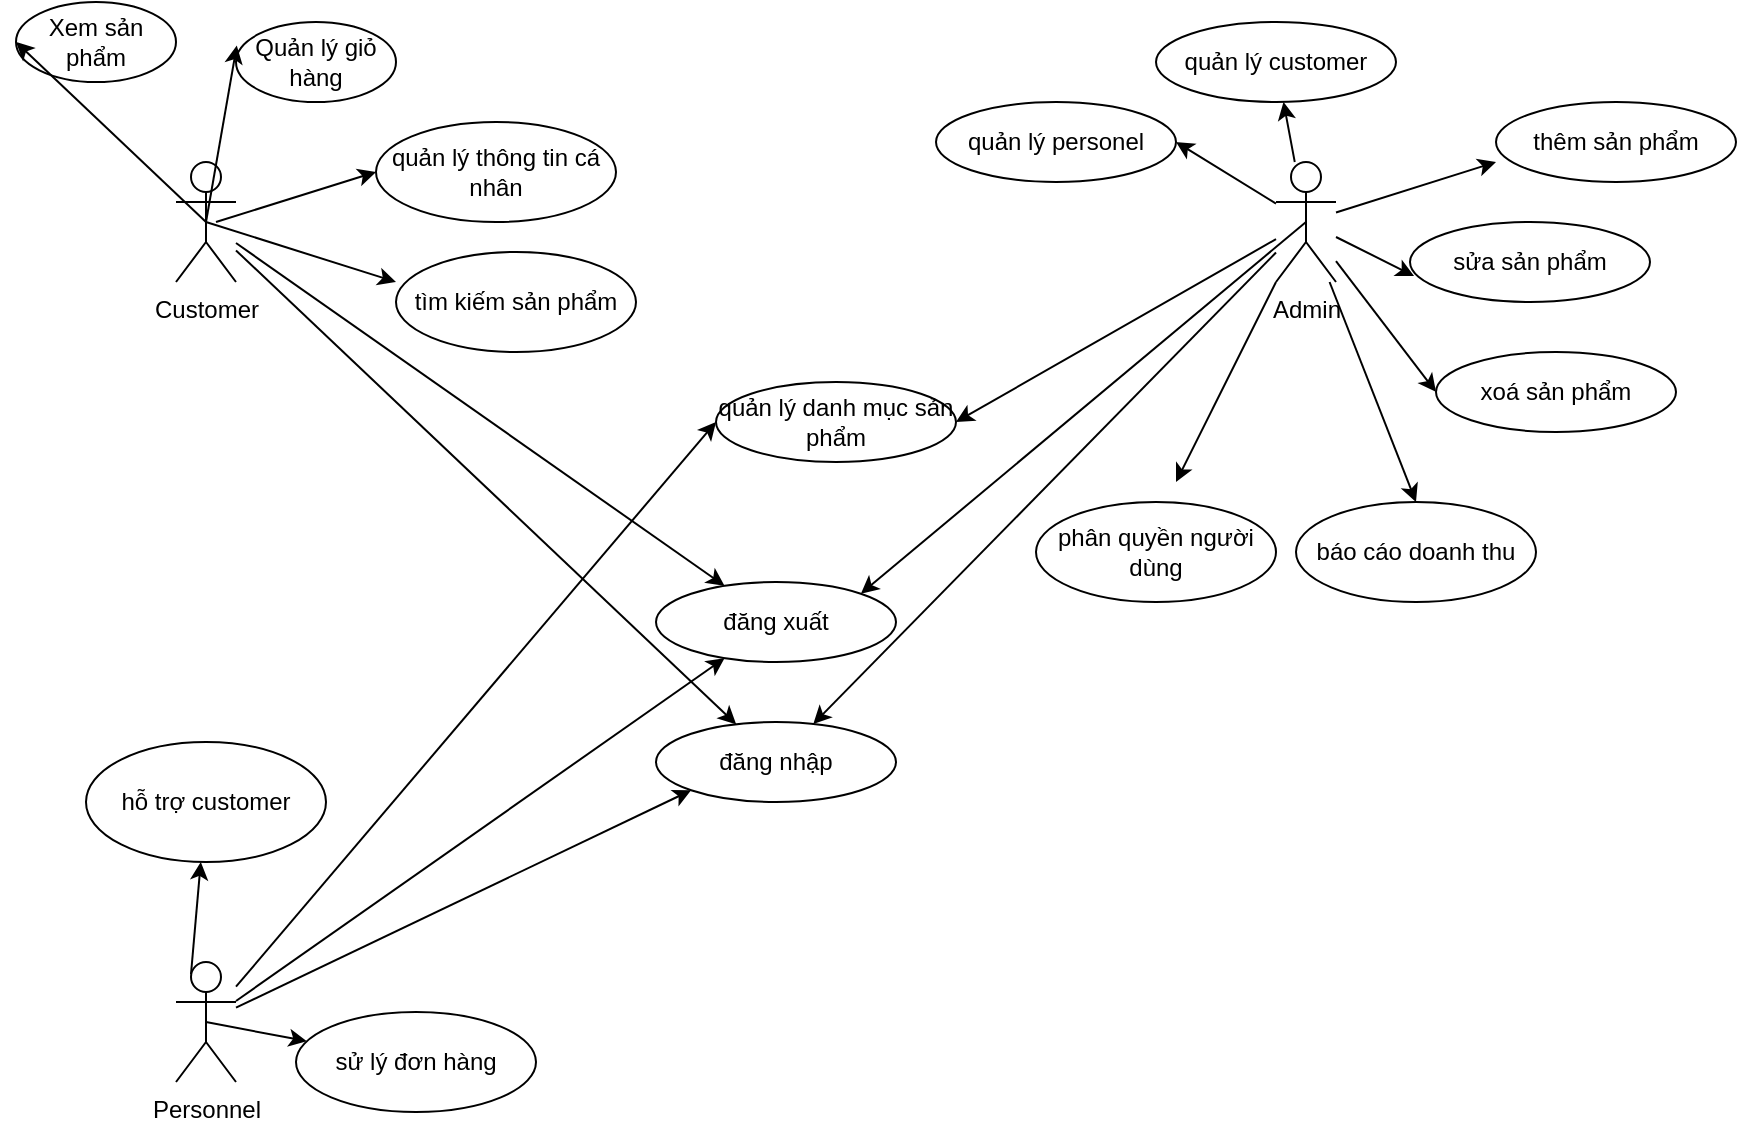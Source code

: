 <mxfile version="26.0.6">
  <diagram name="Trang-1" id="lLTPXu82l_dxr-7REErD">
    <mxGraphModel grid="1" page="1" gridSize="10" guides="1" tooltips="1" connect="1" arrows="1" fold="1" pageScale="1" pageWidth="827" pageHeight="1169" math="0" shadow="0">
      <root>
        <mxCell id="0" />
        <mxCell id="1" parent="0" />
        <mxCell id="_SKxYiRfcxC-Ise73N_1-1" value="Customer" style="shape=umlActor;verticalLabelPosition=bottom;verticalAlign=top;html=1;outlineConnect=0;" vertex="1" parent="1">
          <mxGeometry x="90" y="110" width="30" height="60" as="geometry" />
        </mxCell>
        <mxCell id="_SKxYiRfcxC-Ise73N_1-2" value="Admin&lt;div&gt;&lt;br&gt;&lt;/div&gt;" style="shape=umlActor;verticalLabelPosition=bottom;verticalAlign=top;html=1;outlineConnect=0;" vertex="1" parent="1">
          <mxGeometry x="640" y="110" width="30" height="60" as="geometry" />
        </mxCell>
        <mxCell id="_SKxYiRfcxC-Ise73N_1-3" value="Personnel" style="shape=umlActor;verticalLabelPosition=bottom;verticalAlign=top;html=1;outlineConnect=0;" vertex="1" parent="1">
          <mxGeometry x="90" y="510" width="30" height="60" as="geometry" />
        </mxCell>
        <mxCell id="_SKxYiRfcxC-Ise73N_1-7" value="" style="edgeStyle=none;orthogonalLoop=1;jettySize=auto;html=1;rounded=0;" edge="1" parent="1" source="_SKxYiRfcxC-Ise73N_1-2" target="_SKxYiRfcxC-Ise73N_1-8">
          <mxGeometry width="100" relative="1" as="geometry">
            <mxPoint x="610" y="150" as="sourcePoint" />
            <mxPoint x="520" y="260" as="targetPoint" />
            <Array as="points" />
          </mxGeometry>
        </mxCell>
        <mxCell id="_SKxYiRfcxC-Ise73N_1-8" value="đăng nhập" style="ellipse;whiteSpace=wrap;html=1;" vertex="1" parent="1">
          <mxGeometry x="330" y="390" width="120" height="40" as="geometry" />
        </mxCell>
        <mxCell id="_SKxYiRfcxC-Ise73N_1-9" value="" style="edgeStyle=none;orthogonalLoop=1;jettySize=auto;html=1;rounded=0;entryX=0;entryY=1;entryDx=0;entryDy=0;" edge="1" parent="1" source="_SKxYiRfcxC-Ise73N_1-3" target="_SKxYiRfcxC-Ise73N_1-8">
          <mxGeometry width="100" relative="1" as="geometry">
            <mxPoint x="70" y="530" as="sourcePoint" />
            <mxPoint x="170" y="530" as="targetPoint" />
            <Array as="points" />
          </mxGeometry>
        </mxCell>
        <mxCell id="_SKxYiRfcxC-Ise73N_1-10" value="" style="edgeStyle=none;orthogonalLoop=1;jettySize=auto;html=1;rounded=0;" edge="1" parent="1" source="_SKxYiRfcxC-Ise73N_1-1" target="_SKxYiRfcxC-Ise73N_1-8">
          <mxGeometry width="100" relative="1" as="geometry">
            <mxPoint x="50" y="140" as="sourcePoint" />
            <mxPoint x="150" y="140" as="targetPoint" />
            <Array as="points" />
          </mxGeometry>
        </mxCell>
        <mxCell id="_SKxYiRfcxC-Ise73N_1-11" value="đăng xuất" style="ellipse;whiteSpace=wrap;html=1;" vertex="1" parent="1">
          <mxGeometry x="330" y="320" width="120" height="40" as="geometry" />
        </mxCell>
        <mxCell id="_SKxYiRfcxC-Ise73N_1-12" value="" style="edgeStyle=none;orthogonalLoop=1;jettySize=auto;html=1;rounded=0;" edge="1" parent="1" source="_SKxYiRfcxC-Ise73N_1-3" target="_SKxYiRfcxC-Ise73N_1-11">
          <mxGeometry width="100" relative="1" as="geometry">
            <mxPoint x="50" y="540" as="sourcePoint" />
            <mxPoint x="150" y="540" as="targetPoint" />
            <Array as="points" />
          </mxGeometry>
        </mxCell>
        <mxCell id="_SKxYiRfcxC-Ise73N_1-13" value="" style="edgeStyle=none;orthogonalLoop=1;jettySize=auto;html=1;rounded=0;" edge="1" parent="1" source="_SKxYiRfcxC-Ise73N_1-1" target="_SKxYiRfcxC-Ise73N_1-11">
          <mxGeometry width="100" relative="1" as="geometry">
            <mxPoint x="60" y="150" as="sourcePoint" />
            <mxPoint x="160" y="150" as="targetPoint" />
            <Array as="points" />
          </mxGeometry>
        </mxCell>
        <mxCell id="_SKxYiRfcxC-Ise73N_1-14" value="" style="edgeStyle=none;orthogonalLoop=1;jettySize=auto;html=1;rounded=0;exitX=0.5;exitY=0.5;exitDx=0;exitDy=0;exitPerimeter=0;entryX=1;entryY=0;entryDx=0;entryDy=0;" edge="1" parent="1" source="_SKxYiRfcxC-Ise73N_1-2" target="_SKxYiRfcxC-Ise73N_1-11">
          <mxGeometry width="100" relative="1" as="geometry">
            <mxPoint x="610" y="150" as="sourcePoint" />
            <mxPoint x="710" y="150" as="targetPoint" />
            <Array as="points" />
          </mxGeometry>
        </mxCell>
        <mxCell id="_SKxYiRfcxC-Ise73N_1-15" value="quản lý personel" style="ellipse;whiteSpace=wrap;html=1;" vertex="1" parent="1">
          <mxGeometry x="470" y="80" width="120" height="40" as="geometry" />
        </mxCell>
        <mxCell id="_SKxYiRfcxC-Ise73N_1-16" value="quản lý customer" style="ellipse;whiteSpace=wrap;html=1;" vertex="1" parent="1">
          <mxGeometry x="580" y="40" width="120" height="40" as="geometry" />
        </mxCell>
        <mxCell id="_SKxYiRfcxC-Ise73N_1-17" value="" style="endArrow=classic;html=1;rounded=0;" edge="1" parent="1" source="_SKxYiRfcxC-Ise73N_1-2" target="_SKxYiRfcxC-Ise73N_1-16">
          <mxGeometry width="50" height="50" relative="1" as="geometry">
            <mxPoint x="200" y="370" as="sourcePoint" />
            <mxPoint x="430" y="220" as="targetPoint" />
          </mxGeometry>
        </mxCell>
        <mxCell id="_SKxYiRfcxC-Ise73N_1-18" value="" style="endArrow=classic;html=1;rounded=0;entryX=1;entryY=0.5;entryDx=0;entryDy=0;" edge="1" parent="1" source="_SKxYiRfcxC-Ise73N_1-2" target="_SKxYiRfcxC-Ise73N_1-15">
          <mxGeometry width="50" height="50" relative="1" as="geometry">
            <mxPoint x="200" y="370" as="sourcePoint" />
            <mxPoint x="250" y="320" as="targetPoint" />
          </mxGeometry>
        </mxCell>
        <mxCell id="_SKxYiRfcxC-Ise73N_1-22" value="thêm sản phẩm" style="ellipse;whiteSpace=wrap;html=1;" vertex="1" parent="1">
          <mxGeometry x="750" y="80" width="120" height="40" as="geometry" />
        </mxCell>
        <mxCell id="_SKxYiRfcxC-Ise73N_1-23" value="sửa sản phẩm" style="ellipse;whiteSpace=wrap;html=1;" vertex="1" parent="1">
          <mxGeometry x="707" y="140" width="120" height="40" as="geometry" />
        </mxCell>
        <mxCell id="_SKxYiRfcxC-Ise73N_1-24" value="xoá sản phẩm" style="ellipse;whiteSpace=wrap;html=1;" vertex="1" parent="1">
          <mxGeometry x="720" y="205" width="120" height="40" as="geometry" />
        </mxCell>
        <mxCell id="_SKxYiRfcxC-Ise73N_1-25" value="" style="endArrow=classic;html=1;rounded=0;entryX=0;entryY=0.75;entryDx=0;entryDy=0;entryPerimeter=0;" edge="1" parent="1" source="_SKxYiRfcxC-Ise73N_1-2" target="_SKxYiRfcxC-Ise73N_1-22">
          <mxGeometry width="50" height="50" relative="1" as="geometry">
            <mxPoint x="560" y="330" as="sourcePoint" />
            <mxPoint x="760" y="100" as="targetPoint" />
          </mxGeometry>
        </mxCell>
        <mxCell id="_SKxYiRfcxC-Ise73N_1-27" value="" style="endArrow=classic;html=1;rounded=0;entryX=0.017;entryY=0.675;entryDx=0;entryDy=0;entryPerimeter=0;" edge="1" parent="1" source="_SKxYiRfcxC-Ise73N_1-2" target="_SKxYiRfcxC-Ise73N_1-23">
          <mxGeometry width="50" height="50" relative="1" as="geometry">
            <mxPoint x="580" y="380" as="sourcePoint" />
            <mxPoint x="630" y="330" as="targetPoint" />
          </mxGeometry>
        </mxCell>
        <mxCell id="_SKxYiRfcxC-Ise73N_1-28" value="" style="endArrow=classic;html=1;rounded=0;entryX=0;entryY=0.5;entryDx=0;entryDy=0;" edge="1" parent="1" source="_SKxYiRfcxC-Ise73N_1-2" target="_SKxYiRfcxC-Ise73N_1-24">
          <mxGeometry width="50" height="50" relative="1" as="geometry">
            <mxPoint x="390" y="380" as="sourcePoint" />
            <mxPoint x="440" y="330" as="targetPoint" />
          </mxGeometry>
        </mxCell>
        <mxCell id="IUWnCPkNQSKIloqZPiAR-1" value="Xem sản phẩm" style="ellipse;whiteSpace=wrap;html=1;" vertex="1" parent="1">
          <mxGeometry x="10" y="30" width="80" height="40" as="geometry" />
        </mxCell>
        <mxCell id="IUWnCPkNQSKIloqZPiAR-2" value="" style="endArrow=classic;html=1;rounded=0;exitX=0.5;exitY=0.5;exitDx=0;exitDy=0;exitPerimeter=0;entryX=0;entryY=0.5;entryDx=0;entryDy=0;" edge="1" parent="1" source="_SKxYiRfcxC-Ise73N_1-1" target="IUWnCPkNQSKIloqZPiAR-1">
          <mxGeometry width="50" height="50" relative="1" as="geometry">
            <mxPoint x="130" y="110" as="sourcePoint" />
            <mxPoint x="180" y="60" as="targetPoint" />
          </mxGeometry>
        </mxCell>
        <mxCell id="IUWnCPkNQSKIloqZPiAR-3" value="Quản lý giỏ hàng" style="ellipse;whiteSpace=wrap;html=1;" vertex="1" parent="1">
          <mxGeometry x="120" y="40" width="80" height="40" as="geometry" />
        </mxCell>
        <mxCell id="IUWnCPkNQSKIloqZPiAR-4" value="" style="edgeStyle=none;orthogonalLoop=1;jettySize=auto;html=1;rounded=0;exitX=0.5;exitY=0.5;exitDx=0;exitDy=0;exitPerimeter=0;entryX=0.005;entryY=0.295;entryDx=0;entryDy=0;entryPerimeter=0;" edge="1" parent="1" source="_SKxYiRfcxC-Ise73N_1-1" target="IUWnCPkNQSKIloqZPiAR-3">
          <mxGeometry width="100" relative="1" as="geometry">
            <mxPoint x="-40" y="190" as="sourcePoint" />
            <mxPoint x="60" y="190" as="targetPoint" />
            <Array as="points" />
          </mxGeometry>
        </mxCell>
        <mxCell id="IUWnCPkNQSKIloqZPiAR-5" value="quản lý thông tin cá nhân" style="ellipse;whiteSpace=wrap;html=1;" vertex="1" parent="1">
          <mxGeometry x="190" y="90" width="120" height="50" as="geometry" />
        </mxCell>
        <mxCell id="IUWnCPkNQSKIloqZPiAR-6" value="" style="edgeStyle=none;orthogonalLoop=1;jettySize=auto;html=1;rounded=0;entryX=0;entryY=0.5;entryDx=0;entryDy=0;" edge="1" parent="1" target="IUWnCPkNQSKIloqZPiAR-5">
          <mxGeometry width="100" relative="1" as="geometry">
            <mxPoint x="110" y="140" as="sourcePoint" />
            <mxPoint x="420" y="100" as="targetPoint" />
            <Array as="points" />
          </mxGeometry>
        </mxCell>
        <mxCell id="IUWnCPkNQSKIloqZPiAR-7" value="quản lý danh mục sản phẩm" style="ellipse;whiteSpace=wrap;html=1;" vertex="1" parent="1">
          <mxGeometry x="360" y="220" width="120" height="40" as="geometry" />
        </mxCell>
        <mxCell id="IUWnCPkNQSKIloqZPiAR-8" value="" style="edgeStyle=none;orthogonalLoop=1;jettySize=auto;html=1;rounded=0;entryX=0;entryY=0.5;entryDx=0;entryDy=0;" edge="1" parent="1" source="_SKxYiRfcxC-Ise73N_1-3" target="IUWnCPkNQSKIloqZPiAR-7">
          <mxGeometry width="100" relative="1" as="geometry">
            <mxPoint x="30" y="490" as="sourcePoint" />
            <mxPoint x="130" y="490" as="targetPoint" />
            <Array as="points" />
          </mxGeometry>
        </mxCell>
        <mxCell id="zkj2P1zo3t1YGCcARElb-2" value="" style="endArrow=classic;html=1;rounded=0;entryX=1;entryY=0.5;entryDx=0;entryDy=0;" edge="1" parent="1" source="_SKxYiRfcxC-Ise73N_1-2" target="IUWnCPkNQSKIloqZPiAR-7">
          <mxGeometry width="50" height="50" relative="1" as="geometry">
            <mxPoint x="390" y="350" as="sourcePoint" />
            <mxPoint x="440" y="300" as="targetPoint" />
          </mxGeometry>
        </mxCell>
        <mxCell id="zkj2P1zo3t1YGCcARElb-3" value="tìm kiếm sản phẩm" style="ellipse;whiteSpace=wrap;html=1;" vertex="1" parent="1">
          <mxGeometry x="200" y="155" width="120" height="50" as="geometry" />
        </mxCell>
        <mxCell id="zkj2P1zo3t1YGCcARElb-4" value="" style="endArrow=classic;html=1;rounded=0;exitX=0.5;exitY=0.5;exitDx=0;exitDy=0;exitPerimeter=0;entryX=0;entryY=0.3;entryDx=0;entryDy=0;entryPerimeter=0;" edge="1" parent="1" source="_SKxYiRfcxC-Ise73N_1-1" target="zkj2P1zo3t1YGCcARElb-3">
          <mxGeometry width="50" height="50" relative="1" as="geometry">
            <mxPoint x="390" y="350" as="sourcePoint" />
            <mxPoint x="440" y="300" as="targetPoint" />
          </mxGeometry>
        </mxCell>
        <mxCell id="zkj2P1zo3t1YGCcARElb-5" value="báo cáo doanh thu" style="ellipse;whiteSpace=wrap;html=1;" vertex="1" parent="1">
          <mxGeometry x="650" y="280" width="120" height="50" as="geometry" />
        </mxCell>
        <mxCell id="zkj2P1zo3t1YGCcARElb-6" value="" style="endArrow=classic;html=1;rounded=0;entryX=0.5;entryY=0;entryDx=0;entryDy=0;" edge="1" parent="1" source="_SKxYiRfcxC-Ise73N_1-2" target="zkj2P1zo3t1YGCcARElb-5">
          <mxGeometry width="50" height="50" relative="1" as="geometry">
            <mxPoint x="390" y="350" as="sourcePoint" />
            <mxPoint x="440" y="300" as="targetPoint" />
          </mxGeometry>
        </mxCell>
        <mxCell id="zkj2P1zo3t1YGCcARElb-7" value="sử lý đơn hàng" style="ellipse;whiteSpace=wrap;html=1;" vertex="1" parent="1">
          <mxGeometry x="150" y="535" width="120" height="50" as="geometry" />
        </mxCell>
        <mxCell id="zkj2P1zo3t1YGCcARElb-8" value="" style="endArrow=classic;html=1;rounded=0;exitX=0.5;exitY=0.5;exitDx=0;exitDy=0;exitPerimeter=0;" edge="1" parent="1" source="_SKxYiRfcxC-Ise73N_1-3" target="zkj2P1zo3t1YGCcARElb-7">
          <mxGeometry width="50" height="50" relative="1" as="geometry">
            <mxPoint x="390" y="350" as="sourcePoint" />
            <mxPoint x="440" y="300" as="targetPoint" />
          </mxGeometry>
        </mxCell>
        <mxCell id="zkj2P1zo3t1YGCcARElb-9" value="phân quyền người dùng" style="ellipse;whiteSpace=wrap;html=1;" vertex="1" parent="1">
          <mxGeometry x="520" y="280" width="120" height="50" as="geometry" />
        </mxCell>
        <mxCell id="zkj2P1zo3t1YGCcARElb-10" value="" style="endArrow=classic;html=1;rounded=0;" edge="1" parent="1" source="_SKxYiRfcxC-Ise73N_1-2">
          <mxGeometry width="50" height="50" relative="1" as="geometry">
            <mxPoint x="400" y="360" as="sourcePoint" />
            <mxPoint x="590" y="270" as="targetPoint" />
          </mxGeometry>
        </mxCell>
        <mxCell id="zkj2P1zo3t1YGCcARElb-11" value="hỗ trợ customer" style="ellipse;whiteSpace=wrap;html=1;" vertex="1" parent="1">
          <mxGeometry x="45" y="400" width="120" height="60" as="geometry" />
        </mxCell>
        <mxCell id="zkj2P1zo3t1YGCcARElb-12" value="" style="endArrow=classic;html=1;rounded=0;exitX=0.25;exitY=0.1;exitDx=0;exitDy=0;exitPerimeter=0;" edge="1" parent="1" source="_SKxYiRfcxC-Ise73N_1-3" target="zkj2P1zo3t1YGCcARElb-11">
          <mxGeometry width="50" height="50" relative="1" as="geometry">
            <mxPoint x="400" y="360" as="sourcePoint" />
            <mxPoint x="450" y="310" as="targetPoint" />
          </mxGeometry>
        </mxCell>
      </root>
    </mxGraphModel>
  </diagram>
</mxfile>
